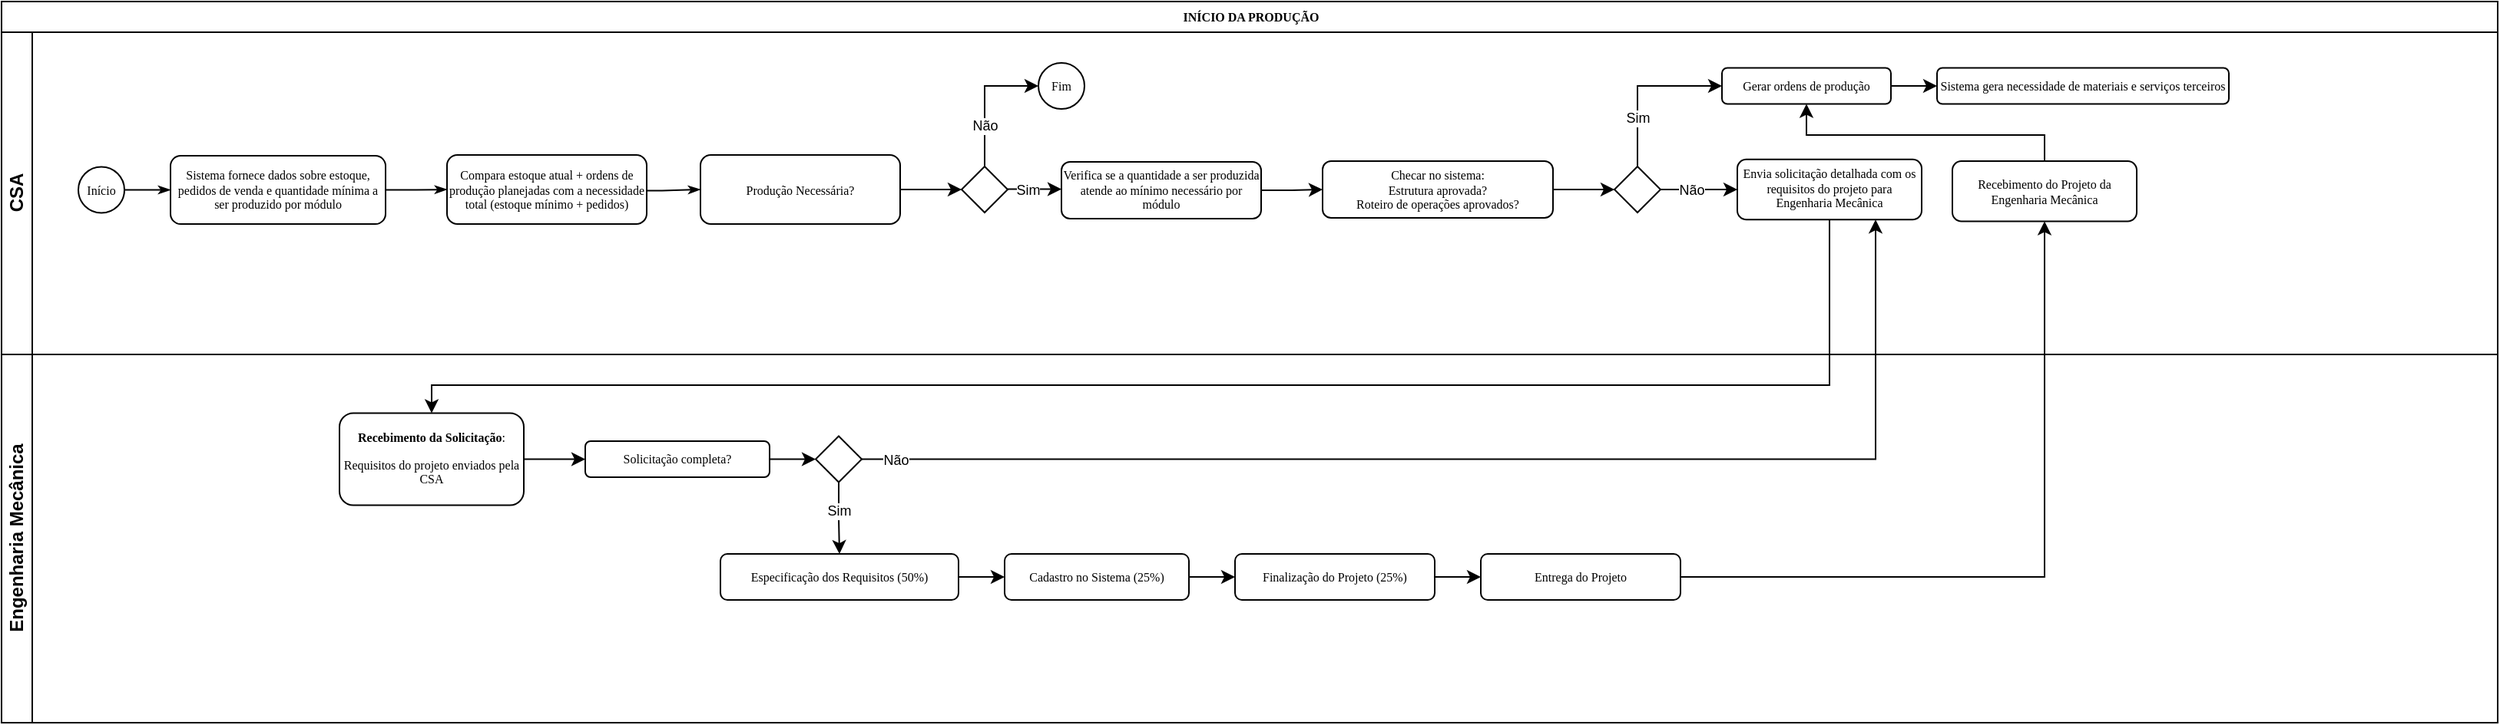 <mxfile version="25.0.3">
  <diagram name="Page-1" id="c7488fd3-1785-93aa-aadb-54a6760d102a">
    <mxGraphModel dx="1240" dy="650" grid="1" gridSize="10" guides="1" tooltips="1" connect="1" arrows="1" fold="1" page="1" pageScale="1" pageWidth="1100" pageHeight="850" background="none" math="0" shadow="0">
      <root>
        <mxCell id="0" />
        <mxCell id="1" parent="0" />
        <mxCell id="2b4e8129b02d487f-1" value="INÍCIO DA PRODUÇÃO" style="swimlane;html=1;childLayout=stackLayout;horizontal=1;startSize=20;horizontalStack=0;rounded=0;shadow=0;labelBackgroundColor=none;strokeWidth=1;fontFamily=Verdana;fontSize=8;align=center;" parent="1" vertex="1">
          <mxGeometry x="30" y="30" width="1625" height="470" as="geometry" />
        </mxCell>
        <mxCell id="2b4e8129b02d487f-3" value="CSA" style="swimlane;html=1;startSize=20;horizontal=0;" parent="2b4e8129b02d487f-1" vertex="1">
          <mxGeometry y="20" width="1625" height="210" as="geometry" />
        </mxCell>
        <mxCell id="2b4e8129b02d487f-26" style="edgeStyle=orthogonalEdgeStyle;rounded=0;html=1;labelBackgroundColor=none;startArrow=none;startFill=0;startSize=5;endArrow=classicThin;endFill=1;endSize=5;jettySize=auto;orthogonalLoop=1;strokeWidth=1;fontFamily=Verdana;fontSize=8;exitX=0.987;exitY=0.418;exitDx=0;exitDy=0;exitPerimeter=0;entryX=0;entryY=0.5;entryDx=0;entryDy=0;" parent="2b4e8129b02d487f-3" source="2b4e8129b02d487f-12" target="HCitkY2xnXKGhHKzIr2a-8" edge="1">
          <mxGeometry relative="1" as="geometry">
            <Array as="points">
              <mxPoint x="369" y="99.25" />
              <mxPoint x="369" y="103.25" />
              <mxPoint x="430" y="103.25" />
            </Array>
          </mxGeometry>
        </mxCell>
        <mxCell id="2b4e8129b02d487f-12" value="Compara estoque atual + ordens de produção planejadas com a necessidade total (estoque mínimo + pedidos)" style="rounded=1;whiteSpace=wrap;html=1;shadow=0;labelBackgroundColor=none;strokeWidth=1;fontFamily=Verdana;fontSize=8;align=center;" parent="2b4e8129b02d487f-3" vertex="1">
          <mxGeometry x="290" y="80" width="130" height="45" as="geometry" />
        </mxCell>
        <mxCell id="HCitkY2xnXKGhHKzIr2a-11" style="edgeStyle=orthogonalEdgeStyle;rounded=0;orthogonalLoop=1;jettySize=auto;html=1;exitX=1;exitY=0.5;exitDx=0;exitDy=0;exitPerimeter=0;entryX=0;entryY=0.5;entryDx=0;entryDy=0;" edge="1" parent="2b4e8129b02d487f-3">
          <mxGeometry relative="1" as="geometry">
            <mxPoint x="655" y="102.25" as="sourcePoint" />
            <mxPoint x="690" y="102.75" as="targetPoint" />
          </mxGeometry>
        </mxCell>
        <mxCell id="HCitkY2xnXKGhHKzIr2a-26" value="Sim" style="edgeLabel;html=1;align=center;verticalAlign=middle;resizable=0;points=[];fontSize=9;" vertex="1" connectable="0" parent="HCitkY2xnXKGhHKzIr2a-11">
          <mxGeometry x="-0.518" y="-2" relative="1" as="geometry">
            <mxPoint x="4" y="-2" as="offset" />
          </mxGeometry>
        </mxCell>
        <mxCell id="HCitkY2xnXKGhHKzIr2a-13" style="edgeStyle=orthogonalEdgeStyle;rounded=0;orthogonalLoop=1;jettySize=auto;html=1;exitX=0.5;exitY=0;exitDx=0;exitDy=0;exitPerimeter=0;entryX=0;entryY=0.5;entryDx=0;entryDy=0;" edge="1" parent="2b4e8129b02d487f-3" source="2b4e8129b02d487f-13" target="HCitkY2xnXKGhHKzIr2a-12">
          <mxGeometry relative="1" as="geometry">
            <Array as="points">
              <mxPoint x="640" y="35" />
            </Array>
          </mxGeometry>
        </mxCell>
        <mxCell id="HCitkY2xnXKGhHKzIr2a-25" value="Não" style="edgeLabel;html=1;align=center;verticalAlign=middle;resizable=0;points=[];arcSize=8;fontSize=9;" vertex="1" connectable="0" parent="HCitkY2xnXKGhHKzIr2a-13">
          <mxGeometry x="-0.541" y="1" relative="1" as="geometry">
            <mxPoint x="1" y="-7" as="offset" />
          </mxGeometry>
        </mxCell>
        <mxCell id="2b4e8129b02d487f-13" value="" style="strokeWidth=1;html=1;shape=mxgraph.flowchart.decision;whiteSpace=wrap;rounded=1;shadow=0;labelBackgroundColor=none;fontFamily=Verdana;fontSize=8;align=center;" parent="2b4e8129b02d487f-3" vertex="1">
          <mxGeometry x="625" y="87.5" width="30" height="30" as="geometry" />
        </mxCell>
        <mxCell id="HCitkY2xnXKGhHKzIr2a-15" style="edgeStyle=orthogonalEdgeStyle;rounded=0;orthogonalLoop=1;jettySize=auto;html=1;exitX=1;exitY=0.5;exitDx=0;exitDy=0;entryX=0;entryY=0.5;entryDx=0;entryDy=0;" edge="1" parent="2b4e8129b02d487f-3" source="2b4e8129b02d487f-7" target="HCitkY2xnXKGhHKzIr2a-14">
          <mxGeometry relative="1" as="geometry" />
        </mxCell>
        <mxCell id="2b4e8129b02d487f-7" value="Verifica se a quantidade a ser produzida atende ao mínimo necessário por módulo" style="rounded=1;whiteSpace=wrap;html=1;shadow=0;labelBackgroundColor=none;strokeWidth=1;fontFamily=Verdana;fontSize=8;align=center;" parent="2b4e8129b02d487f-3" vertex="1">
          <mxGeometry x="690" y="84.5" width="130" height="37" as="geometry" />
        </mxCell>
        <mxCell id="2b4e8129b02d487f-6" value="Sistema fornece dados sobre estoque, pedidos de venda e quantidade mínima a ser produzido por módulo" style="rounded=1;whiteSpace=wrap;html=1;shadow=0;labelBackgroundColor=none;strokeWidth=1;fontFamily=Verdana;fontSize=8;align=center;" parent="2b4e8129b02d487f-3" vertex="1">
          <mxGeometry x="110" y="80.5" width="140" height="44.5" as="geometry" />
        </mxCell>
        <mxCell id="2b4e8129b02d487f-24" style="edgeStyle=orthogonalEdgeStyle;rounded=0;html=1;labelBackgroundColor=none;startArrow=none;startFill=0;startSize=5;endArrow=classicThin;endFill=1;endSize=5;jettySize=auto;orthogonalLoop=1;strokeWidth=1;fontFamily=Verdana;fontSize=8" parent="2b4e8129b02d487f-3" source="2b4e8129b02d487f-6" target="2b4e8129b02d487f-12" edge="1">
          <mxGeometry relative="1" as="geometry" />
        </mxCell>
        <mxCell id="2b4e8129b02d487f-5" value="Início" style="ellipse;whiteSpace=wrap;html=1;rounded=0;shadow=0;labelBackgroundColor=none;strokeWidth=1;fontFamily=Verdana;fontSize=8;align=center;" parent="2b4e8129b02d487f-3" vertex="1">
          <mxGeometry x="50" y="87.75" width="30" height="30" as="geometry" />
        </mxCell>
        <mxCell id="2b4e8129b02d487f-18" style="edgeStyle=orthogonalEdgeStyle;rounded=0;html=1;labelBackgroundColor=none;startArrow=none;startFill=0;startSize=5;endArrow=classicThin;endFill=1;endSize=5;jettySize=auto;orthogonalLoop=1;strokeWidth=1;fontFamily=Verdana;fontSize=8" parent="2b4e8129b02d487f-3" source="2b4e8129b02d487f-5" target="2b4e8129b02d487f-6" edge="1">
          <mxGeometry relative="1" as="geometry" />
        </mxCell>
        <mxCell id="HCitkY2xnXKGhHKzIr2a-8" value="Produção Necessária?" style="rounded=1;whiteSpace=wrap;html=1;shadow=0;labelBackgroundColor=none;strokeWidth=1;fontFamily=Verdana;fontSize=8;align=center;" vertex="1" parent="2b4e8129b02d487f-3">
          <mxGeometry x="455" y="80" width="130" height="45" as="geometry" />
        </mxCell>
        <mxCell id="HCitkY2xnXKGhHKzIr2a-9" style="edgeStyle=orthogonalEdgeStyle;rounded=0;orthogonalLoop=1;jettySize=auto;html=1;exitX=1;exitY=0.5;exitDx=0;exitDy=0;entryX=0;entryY=0.5;entryDx=0;entryDy=0;entryPerimeter=0;" edge="1" parent="2b4e8129b02d487f-3" source="HCitkY2xnXKGhHKzIr2a-8" target="2b4e8129b02d487f-13">
          <mxGeometry relative="1" as="geometry" />
        </mxCell>
        <mxCell id="HCitkY2xnXKGhHKzIr2a-12" value="Fim" style="ellipse;whiteSpace=wrap;html=1;rounded=0;shadow=0;labelBackgroundColor=none;strokeWidth=1;fontFamily=Verdana;fontSize=8;align=center;" vertex="1" parent="2b4e8129b02d487f-3">
          <mxGeometry x="675" y="20" width="30" height="30" as="geometry" />
        </mxCell>
        <mxCell id="HCitkY2xnXKGhHKzIr2a-14" value="Checar no sistema:&lt;br&gt;Estrutura aprovada?&lt;div&gt;Roteiro de operações aprovados?&lt;/div&gt;" style="rounded=1;whiteSpace=wrap;html=1;shadow=0;labelBackgroundColor=none;strokeWidth=1;fontFamily=Verdana;fontSize=8;align=center;" vertex="1" parent="2b4e8129b02d487f-3">
          <mxGeometry x="860" y="84" width="150" height="37" as="geometry" />
        </mxCell>
        <mxCell id="HCitkY2xnXKGhHKzIr2a-27" style="edgeStyle=orthogonalEdgeStyle;rounded=0;orthogonalLoop=1;jettySize=auto;html=1;exitX=1;exitY=0.5;exitDx=0;exitDy=0;exitPerimeter=0;entryX=0;entryY=0.5;entryDx=0;entryDy=0;" edge="1" parent="2b4e8129b02d487f-3" source="HCitkY2xnXKGhHKzIr2a-31" target="HCitkY2xnXKGhHKzIr2a-37">
          <mxGeometry relative="1" as="geometry">
            <mxPoint x="1090" y="102.25" as="sourcePoint" />
            <mxPoint x="1125" y="102.75" as="targetPoint" />
          </mxGeometry>
        </mxCell>
        <mxCell id="HCitkY2xnXKGhHKzIr2a-28" value="Não" style="edgeLabel;html=1;align=center;verticalAlign=middle;resizable=0;points=[];fontSize=9;" vertex="1" connectable="0" parent="HCitkY2xnXKGhHKzIr2a-27">
          <mxGeometry x="-0.518" y="-2" relative="1" as="geometry">
            <mxPoint x="8" y="-2" as="offset" />
          </mxGeometry>
        </mxCell>
        <mxCell id="HCitkY2xnXKGhHKzIr2a-29" style="edgeStyle=orthogonalEdgeStyle;rounded=0;orthogonalLoop=1;jettySize=auto;html=1;exitX=0.5;exitY=0;exitDx=0;exitDy=0;exitPerimeter=0;entryX=0;entryY=0.5;entryDx=0;entryDy=0;" edge="1" parent="2b4e8129b02d487f-3" source="HCitkY2xnXKGhHKzIr2a-31" target="HCitkY2xnXKGhHKzIr2a-36">
          <mxGeometry relative="1" as="geometry">
            <mxPoint x="1110" y="35" as="targetPoint" />
            <Array as="points">
              <mxPoint x="1065" y="35" />
            </Array>
          </mxGeometry>
        </mxCell>
        <mxCell id="HCitkY2xnXKGhHKzIr2a-30" value="Sim" style="edgeLabel;html=1;align=center;verticalAlign=middle;resizable=0;points=[];arcSize=8;fontSize=9;" vertex="1" connectable="0" parent="HCitkY2xnXKGhHKzIr2a-29">
          <mxGeometry x="-0.541" y="1" relative="1" as="geometry">
            <mxPoint x="1" y="-7" as="offset" />
          </mxGeometry>
        </mxCell>
        <mxCell id="HCitkY2xnXKGhHKzIr2a-31" value="" style="strokeWidth=1;html=1;shape=mxgraph.flowchart.decision;whiteSpace=wrap;rounded=1;shadow=0;labelBackgroundColor=none;fontFamily=Verdana;fontSize=8;align=center;" vertex="1" parent="2b4e8129b02d487f-3">
          <mxGeometry x="1050" y="87.5" width="30" height="30" as="geometry" />
        </mxCell>
        <mxCell id="HCitkY2xnXKGhHKzIr2a-34" style="edgeStyle=orthogonalEdgeStyle;rounded=0;orthogonalLoop=1;jettySize=auto;html=1;exitX=1;exitY=0.5;exitDx=0;exitDy=0;entryX=0;entryY=0.5;entryDx=0;entryDy=0;entryPerimeter=0;" edge="1" parent="2b4e8129b02d487f-3" source="HCitkY2xnXKGhHKzIr2a-14" target="HCitkY2xnXKGhHKzIr2a-31">
          <mxGeometry relative="1" as="geometry" />
        </mxCell>
        <mxCell id="HCitkY2xnXKGhHKzIr2a-41" style="edgeStyle=orthogonalEdgeStyle;rounded=0;orthogonalLoop=1;jettySize=auto;html=1;exitX=1;exitY=0.5;exitDx=0;exitDy=0;" edge="1" parent="2b4e8129b02d487f-3" source="HCitkY2xnXKGhHKzIr2a-36" target="HCitkY2xnXKGhHKzIr2a-40">
          <mxGeometry relative="1" as="geometry" />
        </mxCell>
        <mxCell id="HCitkY2xnXKGhHKzIr2a-36" value="Gerar ordens de produção" style="rounded=1;whiteSpace=wrap;html=1;shadow=0;labelBackgroundColor=none;strokeWidth=1;fontFamily=Verdana;fontSize=8;align=center;" vertex="1" parent="2b4e8129b02d487f-3">
          <mxGeometry x="1120" y="23.25" width="110" height="23.5" as="geometry" />
        </mxCell>
        <mxCell id="HCitkY2xnXKGhHKzIr2a-37" value="Envia solicitação detalhada com os requisitos do projeto para Engenharia Mecânica" style="rounded=1;whiteSpace=wrap;html=1;shadow=0;labelBackgroundColor=none;strokeWidth=1;fontFamily=Verdana;fontSize=8;align=center;" vertex="1" parent="2b4e8129b02d487f-3">
          <mxGeometry x="1130" y="82.87" width="120" height="39.25" as="geometry" />
        </mxCell>
        <mxCell id="HCitkY2xnXKGhHKzIr2a-42" style="edgeStyle=orthogonalEdgeStyle;rounded=0;orthogonalLoop=1;jettySize=auto;html=1;exitX=0.5;exitY=0;exitDx=0;exitDy=0;entryX=0.5;entryY=1;entryDx=0;entryDy=0;" edge="1" parent="2b4e8129b02d487f-3" source="HCitkY2xnXKGhHKzIr2a-39" target="HCitkY2xnXKGhHKzIr2a-36">
          <mxGeometry relative="1" as="geometry">
            <Array as="points">
              <mxPoint x="1330" y="67" />
              <mxPoint x="1175" y="67" />
            </Array>
          </mxGeometry>
        </mxCell>
        <mxCell id="HCitkY2xnXKGhHKzIr2a-39" value="Recebimento do Projeto da Engenharia Mecânica" style="rounded=1;whiteSpace=wrap;html=1;shadow=0;labelBackgroundColor=none;strokeWidth=1;fontFamily=Verdana;fontSize=8;align=center;" vertex="1" parent="2b4e8129b02d487f-3">
          <mxGeometry x="1270" y="84" width="120" height="39.25" as="geometry" />
        </mxCell>
        <mxCell id="HCitkY2xnXKGhHKzIr2a-40" value="Sistema gera necessidade de materiais e serviços terceiros" style="rounded=1;whiteSpace=wrap;html=1;shadow=0;labelBackgroundColor=none;strokeWidth=1;fontFamily=Verdana;fontSize=8;align=center;" vertex="1" parent="2b4e8129b02d487f-3">
          <mxGeometry x="1260" y="23.25" width="190" height="23.5" as="geometry" />
        </mxCell>
        <mxCell id="HCitkY2xnXKGhHKzIr2a-44" value="" style="edgeStyle=orthogonalEdgeStyle;rounded=0;orthogonalLoop=1;jettySize=auto;html=1;" edge="1" parent="2b4e8129b02d487f-1" source="HCitkY2xnXKGhHKzIr2a-37" target="HCitkY2xnXKGhHKzIr2a-43">
          <mxGeometry relative="1" as="geometry">
            <Array as="points">
              <mxPoint x="1190" y="250" />
              <mxPoint x="280" y="250" />
            </Array>
          </mxGeometry>
        </mxCell>
        <mxCell id="HCitkY2xnXKGhHKzIr2a-55" value="" style="edgeStyle=orthogonalEdgeStyle;rounded=0;orthogonalLoop=1;jettySize=auto;html=1;entryX=0.75;entryY=1;entryDx=0;entryDy=0;" edge="1" parent="2b4e8129b02d487f-1" source="HCitkY2xnXKGhHKzIr2a-51" target="HCitkY2xnXKGhHKzIr2a-37">
          <mxGeometry relative="1" as="geometry">
            <mxPoint x="595" y="448.3" as="targetPoint" />
            <Array as="points">
              <mxPoint x="1220" y="298" />
            </Array>
          </mxGeometry>
        </mxCell>
        <mxCell id="HCitkY2xnXKGhHKzIr2a-57" value="Não" style="edgeLabel;html=1;align=center;verticalAlign=middle;resizable=0;points=[];fontSize=9;" vertex="1" connectable="0" parent="HCitkY2xnXKGhHKzIr2a-55">
          <mxGeometry x="-0.963" y="-3" relative="1" as="geometry">
            <mxPoint x="7" y="-3" as="offset" />
          </mxGeometry>
        </mxCell>
        <mxCell id="2b4e8129b02d487f-4" value="Engenharia Mecânica" style="swimlane;html=1;startSize=20;horizontal=0;" parent="2b4e8129b02d487f-1" vertex="1">
          <mxGeometry y="230" width="1625" height="240" as="geometry" />
        </mxCell>
        <mxCell id="HCitkY2xnXKGhHKzIr2a-48" value="" style="edgeStyle=orthogonalEdgeStyle;rounded=0;orthogonalLoop=1;jettySize=auto;html=1;" edge="1" parent="2b4e8129b02d487f-4" source="HCitkY2xnXKGhHKzIr2a-43" target="HCitkY2xnXKGhHKzIr2a-47">
          <mxGeometry relative="1" as="geometry" />
        </mxCell>
        <mxCell id="HCitkY2xnXKGhHKzIr2a-43" value="&lt;p&gt;&lt;strong&gt;Recebimento da Solicitação&lt;/strong&gt;:&lt;/p&gt;&lt;p&gt;Requisitos do projet&lt;span style=&quot;background-color: initial;&quot;&gt;o enviados pela CSA&lt;/span&gt;&lt;/p&gt;" style="whiteSpace=wrap;html=1;fontSize=8;fontFamily=Verdana;rounded=1;shadow=0;labelBackgroundColor=none;strokeWidth=1;" vertex="1" parent="2b4e8129b02d487f-4">
          <mxGeometry x="220" y="38.25" width="120" height="60" as="geometry" />
        </mxCell>
        <mxCell id="HCitkY2xnXKGhHKzIr2a-47" value="Solicitação completa?" style="whiteSpace=wrap;html=1;fontSize=8;fontFamily=Verdana;rounded=1;shadow=0;labelBackgroundColor=none;strokeWidth=1;" vertex="1" parent="2b4e8129b02d487f-4">
          <mxGeometry x="380" y="56.5" width="120" height="23.5" as="geometry" />
        </mxCell>
        <mxCell id="HCitkY2xnXKGhHKzIr2a-53" value="" style="edgeStyle=orthogonalEdgeStyle;rounded=0;orthogonalLoop=1;jettySize=auto;html=1;entryX=0.5;entryY=0;entryDx=0;entryDy=0;" edge="1" parent="2b4e8129b02d487f-4" source="HCitkY2xnXKGhHKzIr2a-51" target="HCitkY2xnXKGhHKzIr2a-52">
          <mxGeometry relative="1" as="geometry" />
        </mxCell>
        <mxCell id="HCitkY2xnXKGhHKzIr2a-56" value="Sim" style="edgeLabel;html=1;align=center;verticalAlign=middle;resizable=0;points=[];fontSize=9;" vertex="1" connectable="0" parent="HCitkY2xnXKGhHKzIr2a-53">
          <mxGeometry x="-0.464" relative="1" as="geometry">
            <mxPoint y="6" as="offset" />
          </mxGeometry>
        </mxCell>
        <mxCell id="HCitkY2xnXKGhHKzIr2a-51" value="" style="strokeWidth=1;html=1;shape=mxgraph.flowchart.decision;whiteSpace=wrap;rounded=1;shadow=0;labelBackgroundColor=none;fontFamily=Verdana;fontSize=8;align=center;" vertex="1" parent="2b4e8129b02d487f-4">
          <mxGeometry x="530" y="53.255" width="30" height="30" as="geometry" />
        </mxCell>
        <mxCell id="HCitkY2xnXKGhHKzIr2a-64" style="edgeStyle=orthogonalEdgeStyle;rounded=0;orthogonalLoop=1;jettySize=auto;html=1;exitX=1;exitY=0.5;exitDx=0;exitDy=0;entryX=0;entryY=0.5;entryDx=0;entryDy=0;" edge="1" parent="2b4e8129b02d487f-4" source="HCitkY2xnXKGhHKzIr2a-52" target="HCitkY2xnXKGhHKzIr2a-61">
          <mxGeometry relative="1" as="geometry" />
        </mxCell>
        <mxCell id="HCitkY2xnXKGhHKzIr2a-52" value="Especificação dos Requisitos (50%)" style="whiteSpace=wrap;html=1;fontSize=8;fontFamily=Verdana;strokeWidth=1;rounded=1;shadow=0;labelBackgroundColor=none;" vertex="1" parent="2b4e8129b02d487f-4">
          <mxGeometry x="468" y="130" width="155" height="30" as="geometry" />
        </mxCell>
        <mxCell id="HCitkY2xnXKGhHKzIr2a-58" style="edgeStyle=orthogonalEdgeStyle;rounded=0;orthogonalLoop=1;jettySize=auto;html=1;exitX=1;exitY=0.5;exitDx=0;exitDy=0;entryX=0;entryY=0.5;entryDx=0;entryDy=0;entryPerimeter=0;" edge="1" parent="2b4e8129b02d487f-4" source="HCitkY2xnXKGhHKzIr2a-47" target="HCitkY2xnXKGhHKzIr2a-51">
          <mxGeometry relative="1" as="geometry" />
        </mxCell>
        <mxCell id="HCitkY2xnXKGhHKzIr2a-65" style="edgeStyle=orthogonalEdgeStyle;rounded=0;orthogonalLoop=1;jettySize=auto;html=1;exitX=1;exitY=0.5;exitDx=0;exitDy=0;entryX=0;entryY=0.5;entryDx=0;entryDy=0;" edge="1" parent="2b4e8129b02d487f-4" source="HCitkY2xnXKGhHKzIr2a-61" target="HCitkY2xnXKGhHKzIr2a-62">
          <mxGeometry relative="1" as="geometry" />
        </mxCell>
        <mxCell id="HCitkY2xnXKGhHKzIr2a-61" value="Cadastro no Sistema (25%)" style="whiteSpace=wrap;html=1;fontSize=8;fontFamily=Verdana;strokeWidth=1;rounded=1;shadow=0;labelBackgroundColor=none;" vertex="1" parent="2b4e8129b02d487f-4">
          <mxGeometry x="653" y="130" width="120" height="30" as="geometry" />
        </mxCell>
        <mxCell id="HCitkY2xnXKGhHKzIr2a-66" style="edgeStyle=orthogonalEdgeStyle;rounded=0;orthogonalLoop=1;jettySize=auto;html=1;exitX=1;exitY=0.5;exitDx=0;exitDy=0;entryX=0;entryY=0.5;entryDx=0;entryDy=0;" edge="1" parent="2b4e8129b02d487f-4" source="HCitkY2xnXKGhHKzIr2a-62" target="HCitkY2xnXKGhHKzIr2a-63">
          <mxGeometry relative="1" as="geometry" />
        </mxCell>
        <mxCell id="HCitkY2xnXKGhHKzIr2a-62" value="Finalização do Projeto (25%)" style="whiteSpace=wrap;html=1;fontSize=8;fontFamily=Verdana;strokeWidth=1;rounded=1;shadow=0;labelBackgroundColor=none;" vertex="1" parent="2b4e8129b02d487f-4">
          <mxGeometry x="803" y="130" width="130" height="30" as="geometry" />
        </mxCell>
        <mxCell id="HCitkY2xnXKGhHKzIr2a-63" value="&lt;p&gt;Entrega do Projeto&lt;/p&gt;" style="whiteSpace=wrap;html=1;fontSize=8;fontFamily=Verdana;strokeWidth=1;rounded=1;shadow=0;labelBackgroundColor=none;" vertex="1" parent="2b4e8129b02d487f-4">
          <mxGeometry x="963" y="130" width="130" height="30" as="geometry" />
        </mxCell>
        <mxCell id="HCitkY2xnXKGhHKzIr2a-67" style="edgeStyle=orthogonalEdgeStyle;rounded=0;orthogonalLoop=1;jettySize=auto;html=1;exitX=1;exitY=0.5;exitDx=0;exitDy=0;entryX=0.5;entryY=1;entryDx=0;entryDy=0;" edge="1" parent="2b4e8129b02d487f-1" source="HCitkY2xnXKGhHKzIr2a-63" target="HCitkY2xnXKGhHKzIr2a-39">
          <mxGeometry relative="1" as="geometry" />
        </mxCell>
      </root>
    </mxGraphModel>
  </diagram>
</mxfile>
